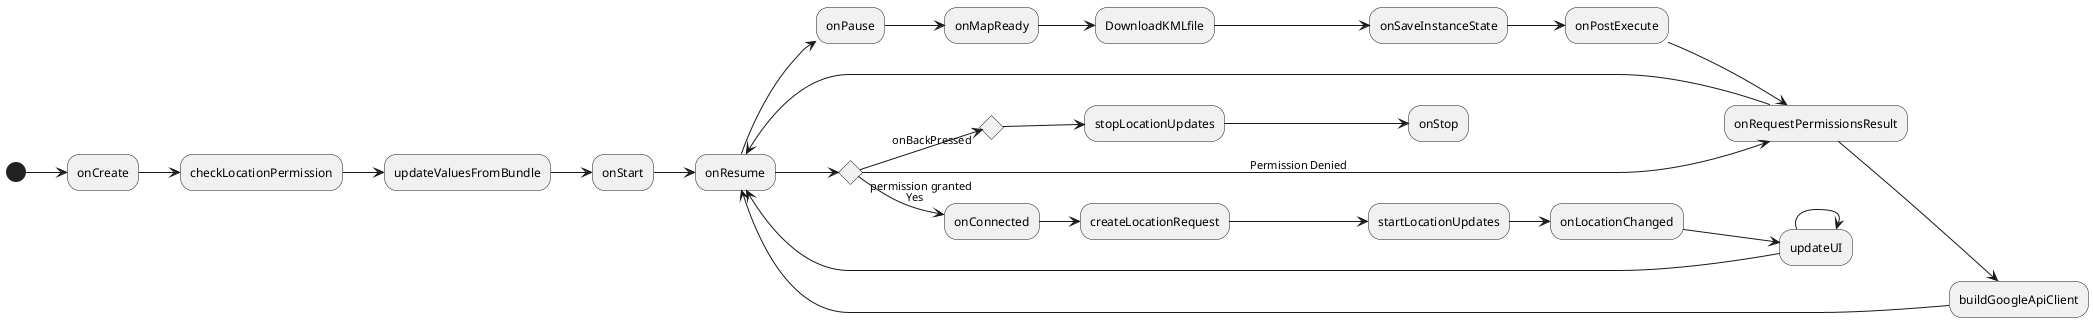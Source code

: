 @startuml
(*)  --> "onCreate"
left to right direction
--> "checkLocationPermission"
--> "updateValuesFromBundle"
--> "onStart"
--> "onResume"
--> "onPause"
--> "onMapReady"
--> "DownloadKMLfile"
--> "onSaveInstanceState"
--> "onPostExecute"
--> "onRequestPermissionsResult"
--> "buildGoogleApiClient"
--> "onResume"
    If "permission granted" then
    --> [Yes]"onConnected"
    --> "createLocationRequest"
    --> "startLocationUpdates"
    --> "onLocationChanged"
    --> "updateUI"
    --> "updateUI"
    --> "onResume"
    else
    --> [Permission Denied]"onRequestPermissionsResult"
    --> "onResume"
    else
    If "onBackPressed" then
        --> "stopLocationUpdates"
        --> "onStop"
    Endif
    Endif

@enduml
